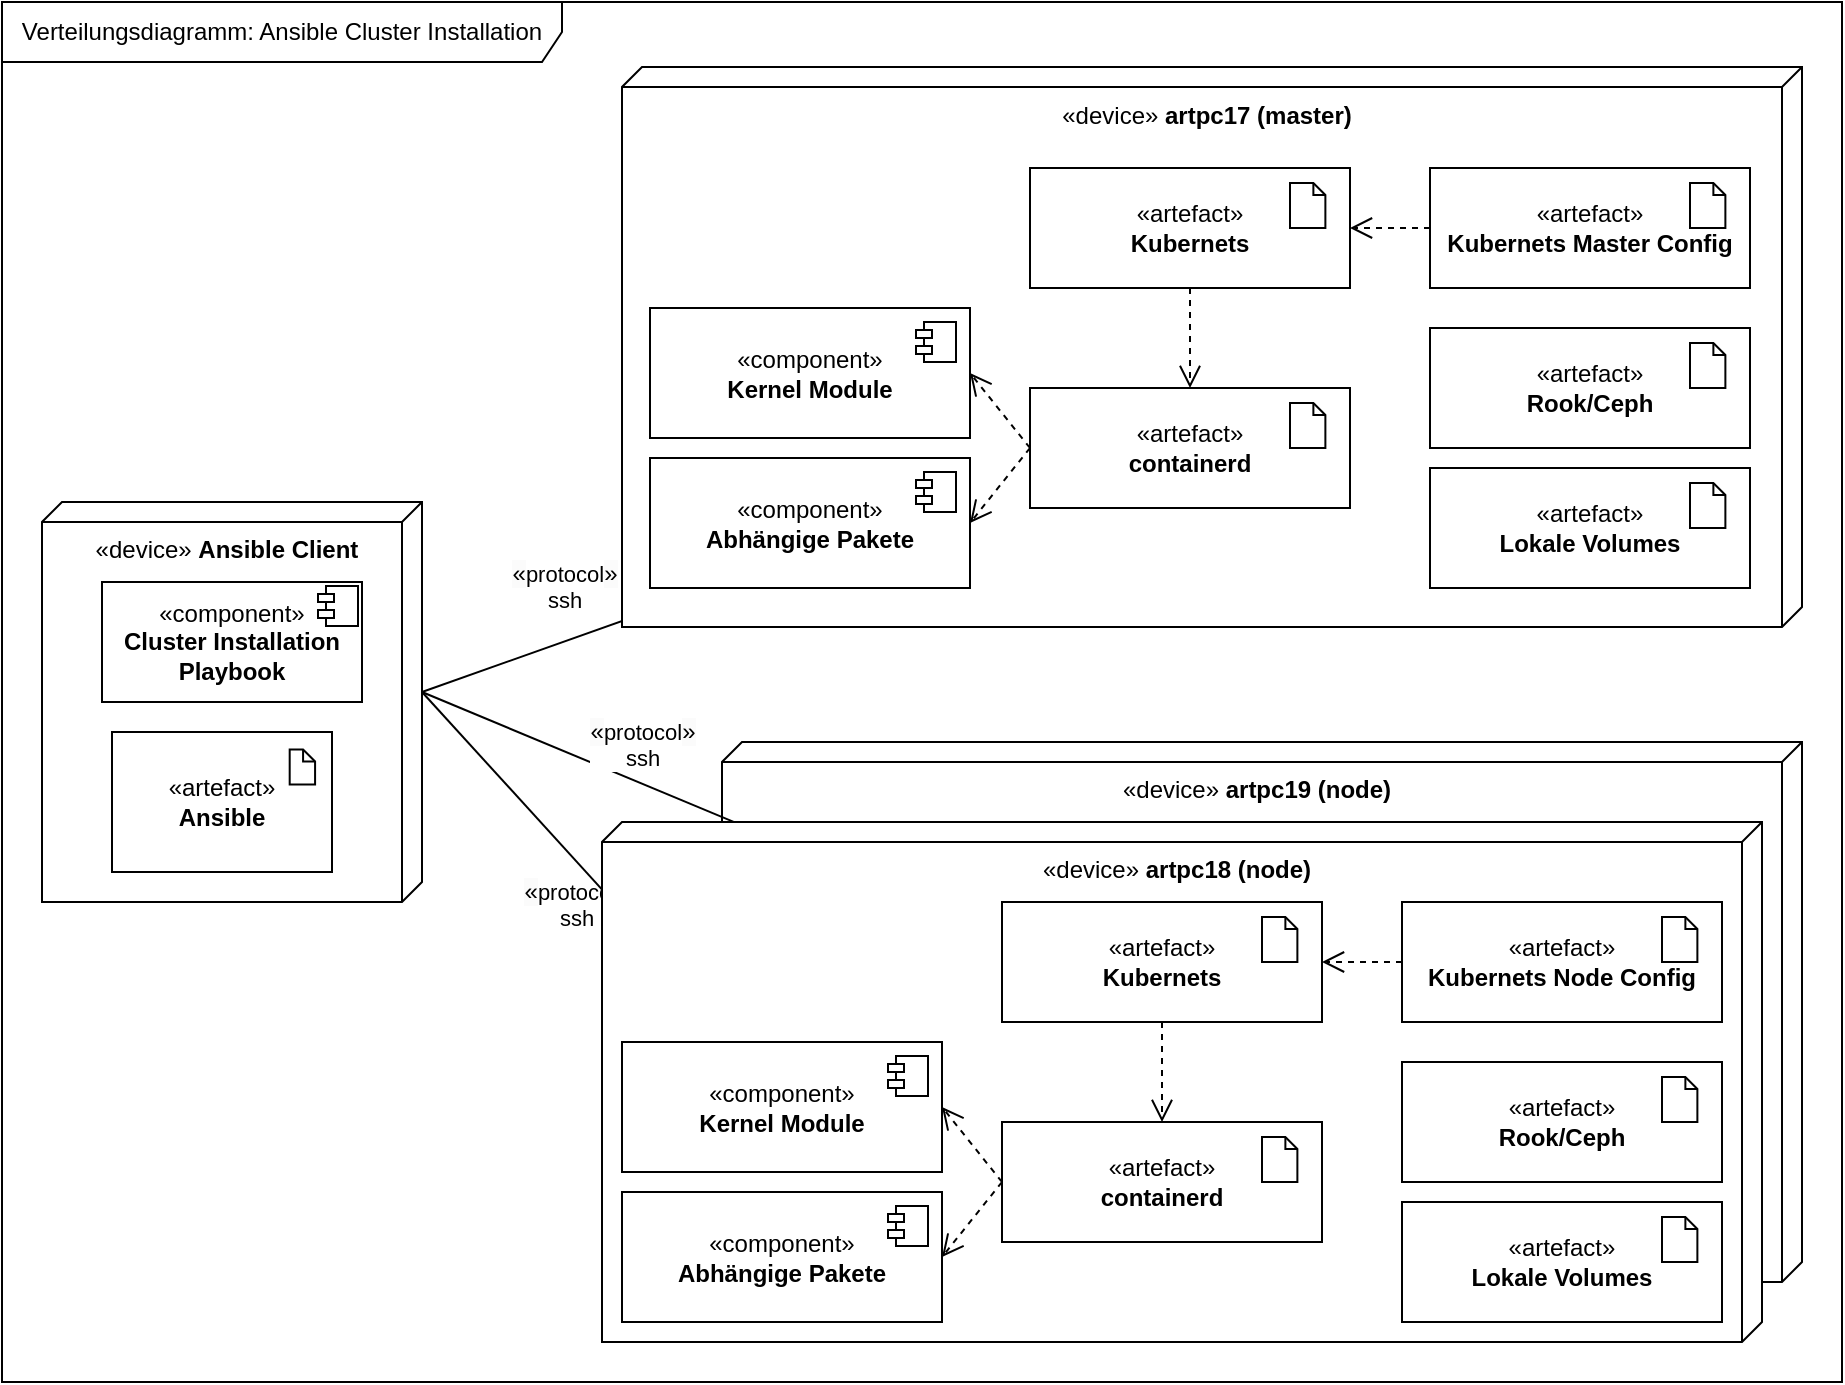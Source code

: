<mxfile version="26.0.6">
  <diagram name="Seite-1" id="A0pkDDE6jEZHcWXAts2Y">
    <mxGraphModel dx="1224" dy="761" grid="1" gridSize="10" guides="1" tooltips="1" connect="1" arrows="1" fold="1" page="1" pageScale="1" pageWidth="827" pageHeight="1169" math="0" shadow="0">
      <root>
        <mxCell id="0" />
        <mxCell id="1" parent="0" />
        <mxCell id="9Gt_7CjTLpqSlknvuRTy-67" value="«device»&amp;nbsp;&lt;b&gt;artpc19 (node)&lt;/b&gt;" style="verticalAlign=top;align=center;shape=cube;size=10;direction=south;html=1;boundedLbl=1;spacingLeft=5;whiteSpace=wrap;" vertex="1" parent="1">
          <mxGeometry x="450" y="380" width="540" height="270" as="geometry" />
        </mxCell>
        <mxCell id="9Gt_7CjTLpqSlknvuRTy-28" style="rounded=0;orthogonalLoop=1;jettySize=auto;html=1;exitX=0;exitY=0;exitDx=95;exitDy=0;exitPerimeter=0;entryX=0;entryY=0;entryDx=135;entryDy=190;entryPerimeter=0;endArrow=none;endFill=0;" edge="1" parent="1" source="9Gt_7CjTLpqSlknvuRTy-60" target="9Gt_7CjTLpqSlknvuRTy-34">
          <mxGeometry relative="1" as="geometry">
            <mxPoint x="300" y="305" as="sourcePoint" />
          </mxGeometry>
        </mxCell>
        <mxCell id="9Gt_7CjTLpqSlknvuRTy-29" value="&lt;span style=&quot;font-size: 12px; text-wrap: wrap; background-color: rgb(251, 251, 251);&quot;&gt;«&lt;/span&gt;protocol&lt;span style=&quot;font-size: 12px; text-wrap: wrap; background-color: rgb(251, 251, 251);&quot;&gt;»&lt;/span&gt;&lt;br&gt;ssh" style="edgeLabel;html=1;align=center;verticalAlign=middle;resizable=0;points=[];" vertex="1" connectable="0" parent="9Gt_7CjTLpqSlknvuRTy-28">
          <mxGeometry x="0.06" y="4" relative="1" as="geometry">
            <mxPoint x="-179" y="3" as="offset" />
          </mxGeometry>
        </mxCell>
        <mxCell id="9Gt_7CjTLpqSlknvuRTy-30" value="&lt;span style=&quot;font-size: 12px; text-wrap: wrap; background-color: rgb(251, 251, 251);&quot;&gt;«&lt;/span&gt;protocol&lt;span style=&quot;font-size: 12px; text-wrap: wrap; background-color: rgb(251, 251, 251);&quot;&gt;»&lt;/span&gt;&lt;br&gt;ssh" style="rounded=0;orthogonalLoop=1;jettySize=auto;html=1;exitX=0;exitY=0;exitDx=95;exitDy=0;exitPerimeter=0;entryX=0.142;entryY=0.995;entryDx=0;entryDy=0;entryPerimeter=0;endArrow=none;endFill=0;" edge="1" parent="1" source="9Gt_7CjTLpqSlknvuRTy-60" target="9Gt_7CjTLpqSlknvuRTy-34">
          <mxGeometry x="0.343" y="65" relative="1" as="geometry">
            <mxPoint x="300" y="305" as="sourcePoint" />
            <mxPoint x="610" y="355" as="targetPoint" />
            <mxPoint y="1" as="offset" />
          </mxGeometry>
        </mxCell>
        <mxCell id="9Gt_7CjTLpqSlknvuRTy-31" style="rounded=0;orthogonalLoop=1;jettySize=auto;html=1;exitX=0;exitY=0;exitDx=95;exitDy=0;exitPerimeter=0;entryX=0;entryY=0;entryDx=135;entryDy=190;entryPerimeter=0;endArrow=none;endFill=0;" edge="1" parent="1" source="9Gt_7CjTLpqSlknvuRTy-60" target="9Gt_7CjTLpqSlknvuRTy-52">
          <mxGeometry relative="1" as="geometry">
            <mxPoint x="300" y="305" as="sourcePoint" />
            <mxPoint x="480" y="120" as="targetPoint" />
          </mxGeometry>
        </mxCell>
        <mxCell id="9Gt_7CjTLpqSlknvuRTy-32" value="&lt;span style=&quot;font-size: 12px; text-wrap: wrap; background-color: rgb(251, 251, 251);&quot;&gt;«&lt;/span&gt;protocol&lt;span style=&quot;font-size: 12px; text-wrap: wrap; background-color: rgb(251, 251, 251);&quot;&gt;»&lt;/span&gt;&lt;br&gt;ssh" style="edgeLabel;html=1;align=center;verticalAlign=middle;resizable=0;points=[];" vertex="1" connectable="0" parent="9Gt_7CjTLpqSlknvuRTy-31">
          <mxGeometry x="0.134" relative="1" as="geometry">
            <mxPoint x="-213" y="47" as="offset" />
          </mxGeometry>
        </mxCell>
        <mxCell id="9Gt_7CjTLpqSlknvuRTy-60" value="«device»&amp;nbsp;&lt;b&gt;Ansible Client&lt;/b&gt;" style="verticalAlign=top;align=center;shape=cube;size=10;direction=south;html=1;boundedLbl=1;spacingLeft=5;whiteSpace=wrap;" vertex="1" parent="1">
          <mxGeometry x="110" y="260" width="190" height="200" as="geometry" />
        </mxCell>
        <mxCell id="9Gt_7CjTLpqSlknvuRTy-61" value="«component»&lt;br&gt;&lt;b&gt;Cluster Installation Playbook&lt;/b&gt;" style="html=1;dropTarget=0;whiteSpace=wrap;" vertex="1" parent="1">
          <mxGeometry x="140" y="300" width="130" height="60" as="geometry" />
        </mxCell>
        <mxCell id="9Gt_7CjTLpqSlknvuRTy-62" value="" style="shape=module;jettyWidth=8;jettyHeight=4;" vertex="1" parent="9Gt_7CjTLpqSlknvuRTy-61">
          <mxGeometry x="1" width="20" height="20" relative="1" as="geometry">
            <mxPoint x="-22" y="2" as="offset" />
          </mxGeometry>
        </mxCell>
        <mxCell id="9Gt_7CjTLpqSlknvuRTy-63" value="" style="group" vertex="1" connectable="0" parent="1">
          <mxGeometry x="145" y="375" width="110" height="70" as="geometry" />
        </mxCell>
        <mxCell id="9Gt_7CjTLpqSlknvuRTy-64" value="«artefact»&lt;br&gt;&lt;b&gt;Ansible&lt;/b&gt;" style="html=1;dropTarget=0;whiteSpace=wrap;" vertex="1" parent="9Gt_7CjTLpqSlknvuRTy-63">
          <mxGeometry width="110" height="70" as="geometry" />
        </mxCell>
        <mxCell id="9Gt_7CjTLpqSlknvuRTy-65" value="" style="shape=note2;boundedLbl=1;whiteSpace=wrap;html=1;size=6;verticalAlign=top;align=left;spacingLeft=5;" vertex="1" parent="9Gt_7CjTLpqSlknvuRTy-63">
          <mxGeometry x="88.846" y="8.75" width="12.692" height="17.5" as="geometry" />
        </mxCell>
        <mxCell id="9Gt_7CjTLpqSlknvuRTy-66" value="Verteilungsdiagramm: Ansible Cluster Installation" style="shape=umlFrame;whiteSpace=wrap;html=1;pointerEvents=0;width=280;height=30;" vertex="1" parent="1">
          <mxGeometry x="90" y="10" width="920" height="690" as="geometry" />
        </mxCell>
        <mxCell id="9Gt_7CjTLpqSlknvuRTy-34" value="«device»&amp;nbsp;&lt;b&gt;artpc18 (node)&lt;/b&gt;" style="verticalAlign=top;align=center;shape=cube;size=10;direction=south;html=1;boundedLbl=1;spacingLeft=5;whiteSpace=wrap;" vertex="1" parent="1">
          <mxGeometry x="390" y="420" width="580" height="260" as="geometry" />
        </mxCell>
        <mxCell id="9Gt_7CjTLpqSlknvuRTy-35" value="«component»&lt;br&gt;&lt;b&gt;Abhängige Pakete&lt;/b&gt;" style="html=1;dropTarget=0;whiteSpace=wrap;" vertex="1" parent="1">
          <mxGeometry x="400" y="605" width="160" height="65" as="geometry" />
        </mxCell>
        <mxCell id="9Gt_7CjTLpqSlknvuRTy-36" value="" style="shape=module;jettyWidth=8;jettyHeight=4;" vertex="1" parent="9Gt_7CjTLpqSlknvuRTy-35">
          <mxGeometry x="1" width="20" height="20" relative="1" as="geometry">
            <mxPoint x="-27" y="7" as="offset" />
          </mxGeometry>
        </mxCell>
        <mxCell id="9Gt_7CjTLpqSlknvuRTy-37" value="«component»&lt;br&gt;&lt;b&gt;Kernel Module&lt;/b&gt;" style="html=1;dropTarget=0;whiteSpace=wrap;" vertex="1" parent="1">
          <mxGeometry x="400" y="530" width="160" height="65" as="geometry" />
        </mxCell>
        <mxCell id="9Gt_7CjTLpqSlknvuRTy-38" value="" style="shape=module;jettyWidth=8;jettyHeight=4;" vertex="1" parent="9Gt_7CjTLpqSlknvuRTy-37">
          <mxGeometry x="1" width="20" height="20" relative="1" as="geometry">
            <mxPoint x="-27" y="7" as="offset" />
          </mxGeometry>
        </mxCell>
        <mxCell id="9Gt_7CjTLpqSlknvuRTy-39" value="" style="group" vertex="1" connectable="0" parent="1">
          <mxGeometry x="590" y="570" width="160" height="60" as="geometry" />
        </mxCell>
        <mxCell id="9Gt_7CjTLpqSlknvuRTy-40" value="«artefact»&lt;br&gt;&lt;b&gt;containerd&lt;/b&gt;" style="html=1;dropTarget=0;whiteSpace=wrap;" vertex="1" parent="9Gt_7CjTLpqSlknvuRTy-39">
          <mxGeometry width="160" height="60" as="geometry" />
        </mxCell>
        <mxCell id="9Gt_7CjTLpqSlknvuRTy-41" value="" style="shape=note2;boundedLbl=1;whiteSpace=wrap;html=1;size=6;verticalAlign=top;align=left;spacingLeft=5;" vertex="1" parent="9Gt_7CjTLpqSlknvuRTy-39">
          <mxGeometry x="130" y="7.5" width="17.69" height="22.5" as="geometry" />
        </mxCell>
        <mxCell id="9Gt_7CjTLpqSlknvuRTy-52" value="«device»&amp;nbsp;&lt;b&gt;artpc17 (master)&lt;/b&gt;" style="verticalAlign=top;align=center;shape=cube;size=10;direction=south;html=1;boundedLbl=1;spacingLeft=5;whiteSpace=wrap;" vertex="1" parent="1">
          <mxGeometry x="400" y="42.5" width="590" height="280" as="geometry" />
        </mxCell>
        <mxCell id="9Gt_7CjTLpqSlknvuRTy-69" value="" style="group" vertex="1" connectable="0" parent="1">
          <mxGeometry x="590" y="460" width="160" height="60" as="geometry" />
        </mxCell>
        <mxCell id="9Gt_7CjTLpqSlknvuRTy-70" value="«artefact»&lt;br&gt;&lt;b&gt;Kubernets&lt;/b&gt;" style="html=1;dropTarget=0;whiteSpace=wrap;" vertex="1" parent="9Gt_7CjTLpqSlknvuRTy-69">
          <mxGeometry width="160" height="60" as="geometry" />
        </mxCell>
        <mxCell id="9Gt_7CjTLpqSlknvuRTy-71" value="" style="shape=note2;boundedLbl=1;whiteSpace=wrap;html=1;size=6;verticalAlign=top;align=left;spacingLeft=5;" vertex="1" parent="9Gt_7CjTLpqSlknvuRTy-69">
          <mxGeometry x="130" y="7.5" width="17.69" height="22.5" as="geometry" />
        </mxCell>
        <mxCell id="9Gt_7CjTLpqSlknvuRTy-72" value="" style="group" vertex="1" connectable="0" parent="1">
          <mxGeometry x="790" y="460" width="160" height="60" as="geometry" />
        </mxCell>
        <mxCell id="9Gt_7CjTLpqSlknvuRTy-73" value="«artefact»&lt;br&gt;&lt;b&gt;Kubernets Node Config&lt;/b&gt;" style="html=1;dropTarget=0;whiteSpace=wrap;" vertex="1" parent="9Gt_7CjTLpqSlknvuRTy-72">
          <mxGeometry width="160" height="60" as="geometry" />
        </mxCell>
        <mxCell id="9Gt_7CjTLpqSlknvuRTy-74" value="" style="shape=note2;boundedLbl=1;whiteSpace=wrap;html=1;size=6;verticalAlign=top;align=left;spacingLeft=5;" vertex="1" parent="9Gt_7CjTLpqSlknvuRTy-72">
          <mxGeometry x="130" y="7.5" width="17.69" height="22.5" as="geometry" />
        </mxCell>
        <mxCell id="9Gt_7CjTLpqSlknvuRTy-75" value="" style="group" vertex="1" connectable="0" parent="1">
          <mxGeometry x="790" y="540" width="160" height="60" as="geometry" />
        </mxCell>
        <mxCell id="9Gt_7CjTLpqSlknvuRTy-76" value="«artefact»&lt;br&gt;&lt;b&gt;Rook/Ceph&lt;/b&gt;" style="html=1;dropTarget=0;whiteSpace=wrap;" vertex="1" parent="9Gt_7CjTLpqSlknvuRTy-75">
          <mxGeometry width="160" height="60" as="geometry" />
        </mxCell>
        <mxCell id="9Gt_7CjTLpqSlknvuRTy-77" value="" style="shape=note2;boundedLbl=1;whiteSpace=wrap;html=1;size=6;verticalAlign=top;align=left;spacingLeft=5;" vertex="1" parent="9Gt_7CjTLpqSlknvuRTy-75">
          <mxGeometry x="130" y="7.5" width="17.69" height="22.5" as="geometry" />
        </mxCell>
        <mxCell id="9Gt_7CjTLpqSlknvuRTy-78" value="" style="group" vertex="1" connectable="0" parent="1">
          <mxGeometry x="790" y="610" width="160" height="60" as="geometry" />
        </mxCell>
        <mxCell id="9Gt_7CjTLpqSlknvuRTy-79" value="«artefact»&lt;br&gt;&lt;b&gt;Lokale Volumes&lt;/b&gt;" style="html=1;dropTarget=0;whiteSpace=wrap;" vertex="1" parent="9Gt_7CjTLpqSlknvuRTy-78">
          <mxGeometry width="160" height="60" as="geometry" />
        </mxCell>
        <mxCell id="9Gt_7CjTLpqSlknvuRTy-80" value="" style="shape=note2;boundedLbl=1;whiteSpace=wrap;html=1;size=6;verticalAlign=top;align=left;spacingLeft=5;" vertex="1" parent="9Gt_7CjTLpqSlknvuRTy-78">
          <mxGeometry x="130" y="7.5" width="17.69" height="22.5" as="geometry" />
        </mxCell>
        <mxCell id="9Gt_7CjTLpqSlknvuRTy-81" style="rounded=0;orthogonalLoop=1;jettySize=auto;html=1;exitX=0;exitY=0.5;exitDx=0;exitDy=0;entryX=1;entryY=0.5;entryDx=0;entryDy=0;dashed=1;endArrow=open;endFill=0;endSize=9;" edge="1" parent="1" source="9Gt_7CjTLpqSlknvuRTy-73" target="9Gt_7CjTLpqSlknvuRTy-70">
          <mxGeometry relative="1" as="geometry">
            <Array as="points">
              <mxPoint x="770" y="490" />
            </Array>
          </mxGeometry>
        </mxCell>
        <mxCell id="9Gt_7CjTLpqSlknvuRTy-82" style="rounded=0;orthogonalLoop=1;jettySize=auto;html=1;exitX=0;exitY=0.5;exitDx=0;exitDy=0;entryX=1;entryY=0.5;entryDx=0;entryDy=0;dashed=1;endArrow=open;endFill=0;endSize=9;" edge="1" parent="1" source="9Gt_7CjTLpqSlknvuRTy-40" target="9Gt_7CjTLpqSlknvuRTy-37">
          <mxGeometry relative="1" as="geometry">
            <mxPoint x="800" y="500" as="sourcePoint" />
            <mxPoint x="760" y="500" as="targetPoint" />
            <Array as="points" />
          </mxGeometry>
        </mxCell>
        <mxCell id="9Gt_7CjTLpqSlknvuRTy-83" style="rounded=0;orthogonalLoop=1;jettySize=auto;html=1;exitX=0;exitY=0.5;exitDx=0;exitDy=0;entryX=1;entryY=0.5;entryDx=0;entryDy=0;dashed=1;endArrow=open;endFill=0;endSize=9;" edge="1" parent="1" source="9Gt_7CjTLpqSlknvuRTy-40" target="9Gt_7CjTLpqSlknvuRTy-35">
          <mxGeometry relative="1" as="geometry">
            <mxPoint x="600" y="610" as="sourcePoint" />
            <mxPoint x="570" y="573" as="targetPoint" />
            <Array as="points" />
          </mxGeometry>
        </mxCell>
        <mxCell id="9Gt_7CjTLpqSlknvuRTy-84" style="rounded=0;orthogonalLoop=1;jettySize=auto;html=1;exitX=0.5;exitY=1;exitDx=0;exitDy=0;entryX=0.5;entryY=0;entryDx=0;entryDy=0;dashed=1;endArrow=open;endFill=0;endSize=9;" edge="1" parent="1" source="9Gt_7CjTLpqSlknvuRTy-70" target="9Gt_7CjTLpqSlknvuRTy-40">
          <mxGeometry relative="1" as="geometry">
            <mxPoint x="610" y="620" as="sourcePoint" />
            <mxPoint x="580" y="583" as="targetPoint" />
            <Array as="points" />
          </mxGeometry>
        </mxCell>
        <mxCell id="9Gt_7CjTLpqSlknvuRTy-108" value="«component»&lt;br&gt;&lt;b&gt;Abhängige Pakete&lt;/b&gt;" style="html=1;dropTarget=0;whiteSpace=wrap;" vertex="1" parent="1">
          <mxGeometry x="414" y="238" width="160" height="65" as="geometry" />
        </mxCell>
        <mxCell id="9Gt_7CjTLpqSlknvuRTy-109" value="" style="shape=module;jettyWidth=8;jettyHeight=4;" vertex="1" parent="9Gt_7CjTLpqSlknvuRTy-108">
          <mxGeometry x="1" width="20" height="20" relative="1" as="geometry">
            <mxPoint x="-27" y="7" as="offset" />
          </mxGeometry>
        </mxCell>
        <mxCell id="9Gt_7CjTLpqSlknvuRTy-110" value="«component»&lt;br&gt;&lt;b&gt;Kernel Module&lt;/b&gt;" style="html=1;dropTarget=0;whiteSpace=wrap;" vertex="1" parent="1">
          <mxGeometry x="414" y="163" width="160" height="65" as="geometry" />
        </mxCell>
        <mxCell id="9Gt_7CjTLpqSlknvuRTy-111" value="" style="shape=module;jettyWidth=8;jettyHeight=4;" vertex="1" parent="9Gt_7CjTLpqSlknvuRTy-110">
          <mxGeometry x="1" width="20" height="20" relative="1" as="geometry">
            <mxPoint x="-27" y="7" as="offset" />
          </mxGeometry>
        </mxCell>
        <mxCell id="9Gt_7CjTLpqSlknvuRTy-112" value="" style="group" vertex="1" connectable="0" parent="1">
          <mxGeometry x="604" y="203" width="160" height="60" as="geometry" />
        </mxCell>
        <mxCell id="9Gt_7CjTLpqSlknvuRTy-113" value="«artefact»&lt;br&gt;&lt;b&gt;containerd&lt;/b&gt;" style="html=1;dropTarget=0;whiteSpace=wrap;" vertex="1" parent="9Gt_7CjTLpqSlknvuRTy-112">
          <mxGeometry width="160" height="60" as="geometry" />
        </mxCell>
        <mxCell id="9Gt_7CjTLpqSlknvuRTy-114" value="" style="shape=note2;boundedLbl=1;whiteSpace=wrap;html=1;size=6;verticalAlign=top;align=left;spacingLeft=5;" vertex="1" parent="9Gt_7CjTLpqSlknvuRTy-112">
          <mxGeometry x="130" y="7.5" width="17.69" height="22.5" as="geometry" />
        </mxCell>
        <mxCell id="9Gt_7CjTLpqSlknvuRTy-115" value="" style="group" vertex="1" connectable="0" parent="1">
          <mxGeometry x="604" y="93" width="160" height="60" as="geometry" />
        </mxCell>
        <mxCell id="9Gt_7CjTLpqSlknvuRTy-116" value="«artefact»&lt;br&gt;&lt;b&gt;Kubernets&lt;/b&gt;" style="html=1;dropTarget=0;whiteSpace=wrap;" vertex="1" parent="9Gt_7CjTLpqSlknvuRTy-115">
          <mxGeometry width="160" height="60" as="geometry" />
        </mxCell>
        <mxCell id="9Gt_7CjTLpqSlknvuRTy-117" value="" style="shape=note2;boundedLbl=1;whiteSpace=wrap;html=1;size=6;verticalAlign=top;align=left;spacingLeft=5;" vertex="1" parent="9Gt_7CjTLpqSlknvuRTy-115">
          <mxGeometry x="130" y="7.5" width="17.69" height="22.5" as="geometry" />
        </mxCell>
        <mxCell id="9Gt_7CjTLpqSlknvuRTy-118" value="" style="group" vertex="1" connectable="0" parent="1">
          <mxGeometry x="804" y="93" width="160" height="60" as="geometry" />
        </mxCell>
        <mxCell id="9Gt_7CjTLpqSlknvuRTy-119" value="«artefact»&lt;br&gt;&lt;b&gt;Kubernets Master Config&lt;/b&gt;" style="html=1;dropTarget=0;whiteSpace=wrap;" vertex="1" parent="9Gt_7CjTLpqSlknvuRTy-118">
          <mxGeometry width="160" height="60" as="geometry" />
        </mxCell>
        <mxCell id="9Gt_7CjTLpqSlknvuRTy-120" value="" style="shape=note2;boundedLbl=1;whiteSpace=wrap;html=1;size=6;verticalAlign=top;align=left;spacingLeft=5;" vertex="1" parent="9Gt_7CjTLpqSlknvuRTy-118">
          <mxGeometry x="130" y="7.5" width="17.69" height="22.5" as="geometry" />
        </mxCell>
        <mxCell id="9Gt_7CjTLpqSlknvuRTy-121" value="" style="group" vertex="1" connectable="0" parent="1">
          <mxGeometry x="804" y="173" width="160" height="60" as="geometry" />
        </mxCell>
        <mxCell id="9Gt_7CjTLpqSlknvuRTy-122" value="«artefact»&lt;br&gt;&lt;b&gt;Rook/Ceph&lt;/b&gt;" style="html=1;dropTarget=0;whiteSpace=wrap;" vertex="1" parent="9Gt_7CjTLpqSlknvuRTy-121">
          <mxGeometry width="160" height="60" as="geometry" />
        </mxCell>
        <mxCell id="9Gt_7CjTLpqSlknvuRTy-123" value="" style="shape=note2;boundedLbl=1;whiteSpace=wrap;html=1;size=6;verticalAlign=top;align=left;spacingLeft=5;" vertex="1" parent="9Gt_7CjTLpqSlknvuRTy-121">
          <mxGeometry x="130" y="7.5" width="17.69" height="22.5" as="geometry" />
        </mxCell>
        <mxCell id="9Gt_7CjTLpqSlknvuRTy-124" value="" style="group" vertex="1" connectable="0" parent="1">
          <mxGeometry x="804" y="243" width="160" height="60" as="geometry" />
        </mxCell>
        <mxCell id="9Gt_7CjTLpqSlknvuRTy-125" value="«artefact»&lt;br&gt;&lt;b&gt;Lokale Volumes&lt;/b&gt;" style="html=1;dropTarget=0;whiteSpace=wrap;" vertex="1" parent="9Gt_7CjTLpqSlknvuRTy-124">
          <mxGeometry width="160" height="60" as="geometry" />
        </mxCell>
        <mxCell id="9Gt_7CjTLpqSlknvuRTy-126" value="" style="shape=note2;boundedLbl=1;whiteSpace=wrap;html=1;size=6;verticalAlign=top;align=left;spacingLeft=5;" vertex="1" parent="9Gt_7CjTLpqSlknvuRTy-124">
          <mxGeometry x="130" y="7.5" width="17.69" height="22.5" as="geometry" />
        </mxCell>
        <mxCell id="9Gt_7CjTLpqSlknvuRTy-127" style="rounded=0;orthogonalLoop=1;jettySize=auto;html=1;exitX=0;exitY=0.5;exitDx=0;exitDy=0;entryX=1;entryY=0.5;entryDx=0;entryDy=0;dashed=1;endArrow=open;endFill=0;endSize=9;" edge="1" parent="1" source="9Gt_7CjTLpqSlknvuRTy-119" target="9Gt_7CjTLpqSlknvuRTy-116">
          <mxGeometry relative="1" as="geometry">
            <Array as="points">
              <mxPoint x="784" y="123" />
            </Array>
          </mxGeometry>
        </mxCell>
        <mxCell id="9Gt_7CjTLpqSlknvuRTy-128" style="rounded=0;orthogonalLoop=1;jettySize=auto;html=1;exitX=0;exitY=0.5;exitDx=0;exitDy=0;entryX=1;entryY=0.5;entryDx=0;entryDy=0;dashed=1;endArrow=open;endFill=0;endSize=9;" edge="1" parent="1" source="9Gt_7CjTLpqSlknvuRTy-113" target="9Gt_7CjTLpqSlknvuRTy-110">
          <mxGeometry relative="1" as="geometry">
            <mxPoint x="814" y="133" as="sourcePoint" />
            <mxPoint x="774" y="133" as="targetPoint" />
            <Array as="points" />
          </mxGeometry>
        </mxCell>
        <mxCell id="9Gt_7CjTLpqSlknvuRTy-129" style="rounded=0;orthogonalLoop=1;jettySize=auto;html=1;exitX=0;exitY=0.5;exitDx=0;exitDy=0;entryX=1;entryY=0.5;entryDx=0;entryDy=0;dashed=1;endArrow=open;endFill=0;endSize=9;" edge="1" parent="1" source="9Gt_7CjTLpqSlknvuRTy-113" target="9Gt_7CjTLpqSlknvuRTy-108">
          <mxGeometry relative="1" as="geometry">
            <mxPoint x="614" y="243" as="sourcePoint" />
            <mxPoint x="584" y="206" as="targetPoint" />
            <Array as="points" />
          </mxGeometry>
        </mxCell>
        <mxCell id="9Gt_7CjTLpqSlknvuRTy-130" style="rounded=0;orthogonalLoop=1;jettySize=auto;html=1;exitX=0.5;exitY=1;exitDx=0;exitDy=0;entryX=0.5;entryY=0;entryDx=0;entryDy=0;dashed=1;endArrow=open;endFill=0;endSize=9;" edge="1" parent="1" source="9Gt_7CjTLpqSlknvuRTy-116" target="9Gt_7CjTLpqSlknvuRTy-113">
          <mxGeometry relative="1" as="geometry">
            <mxPoint x="624" y="253" as="sourcePoint" />
            <mxPoint x="594" y="216" as="targetPoint" />
            <Array as="points" />
          </mxGeometry>
        </mxCell>
      </root>
    </mxGraphModel>
  </diagram>
</mxfile>
